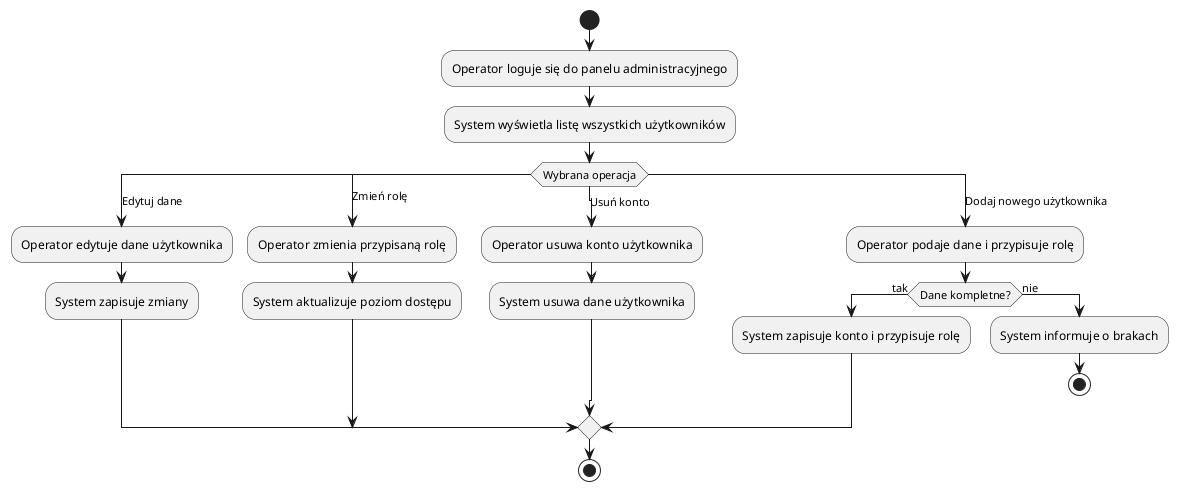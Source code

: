 @startuml
start

:Operator loguje się do panelu administracyjnego;
:System wyświetla listę wszystkich użytkowników;

    switch (Wybrana operacja)
        case (Edytuj dane)
            :Operator edytuje dane użytkownika;
            :System zapisuje zmiany;
        case (Zmień rolę)
            :Operator zmienia przypisaną rolę;
            :System aktualizuje poziom dostępu;
        case (Usuń konto)
            :Operator usuwa konto użytkownika;
            :System usuwa dane użytkownika;
        case (Dodaj nowego użytkownika)
            :Operator podaje dane i przypisuje rolę;
            if (Dane kompletne?) then (tak)
                :System zapisuje konto i przypisuje rolę;
            else (nie)
                :System informuje o brakach;
                stop
            endif
    endswitch

stop
@enduml